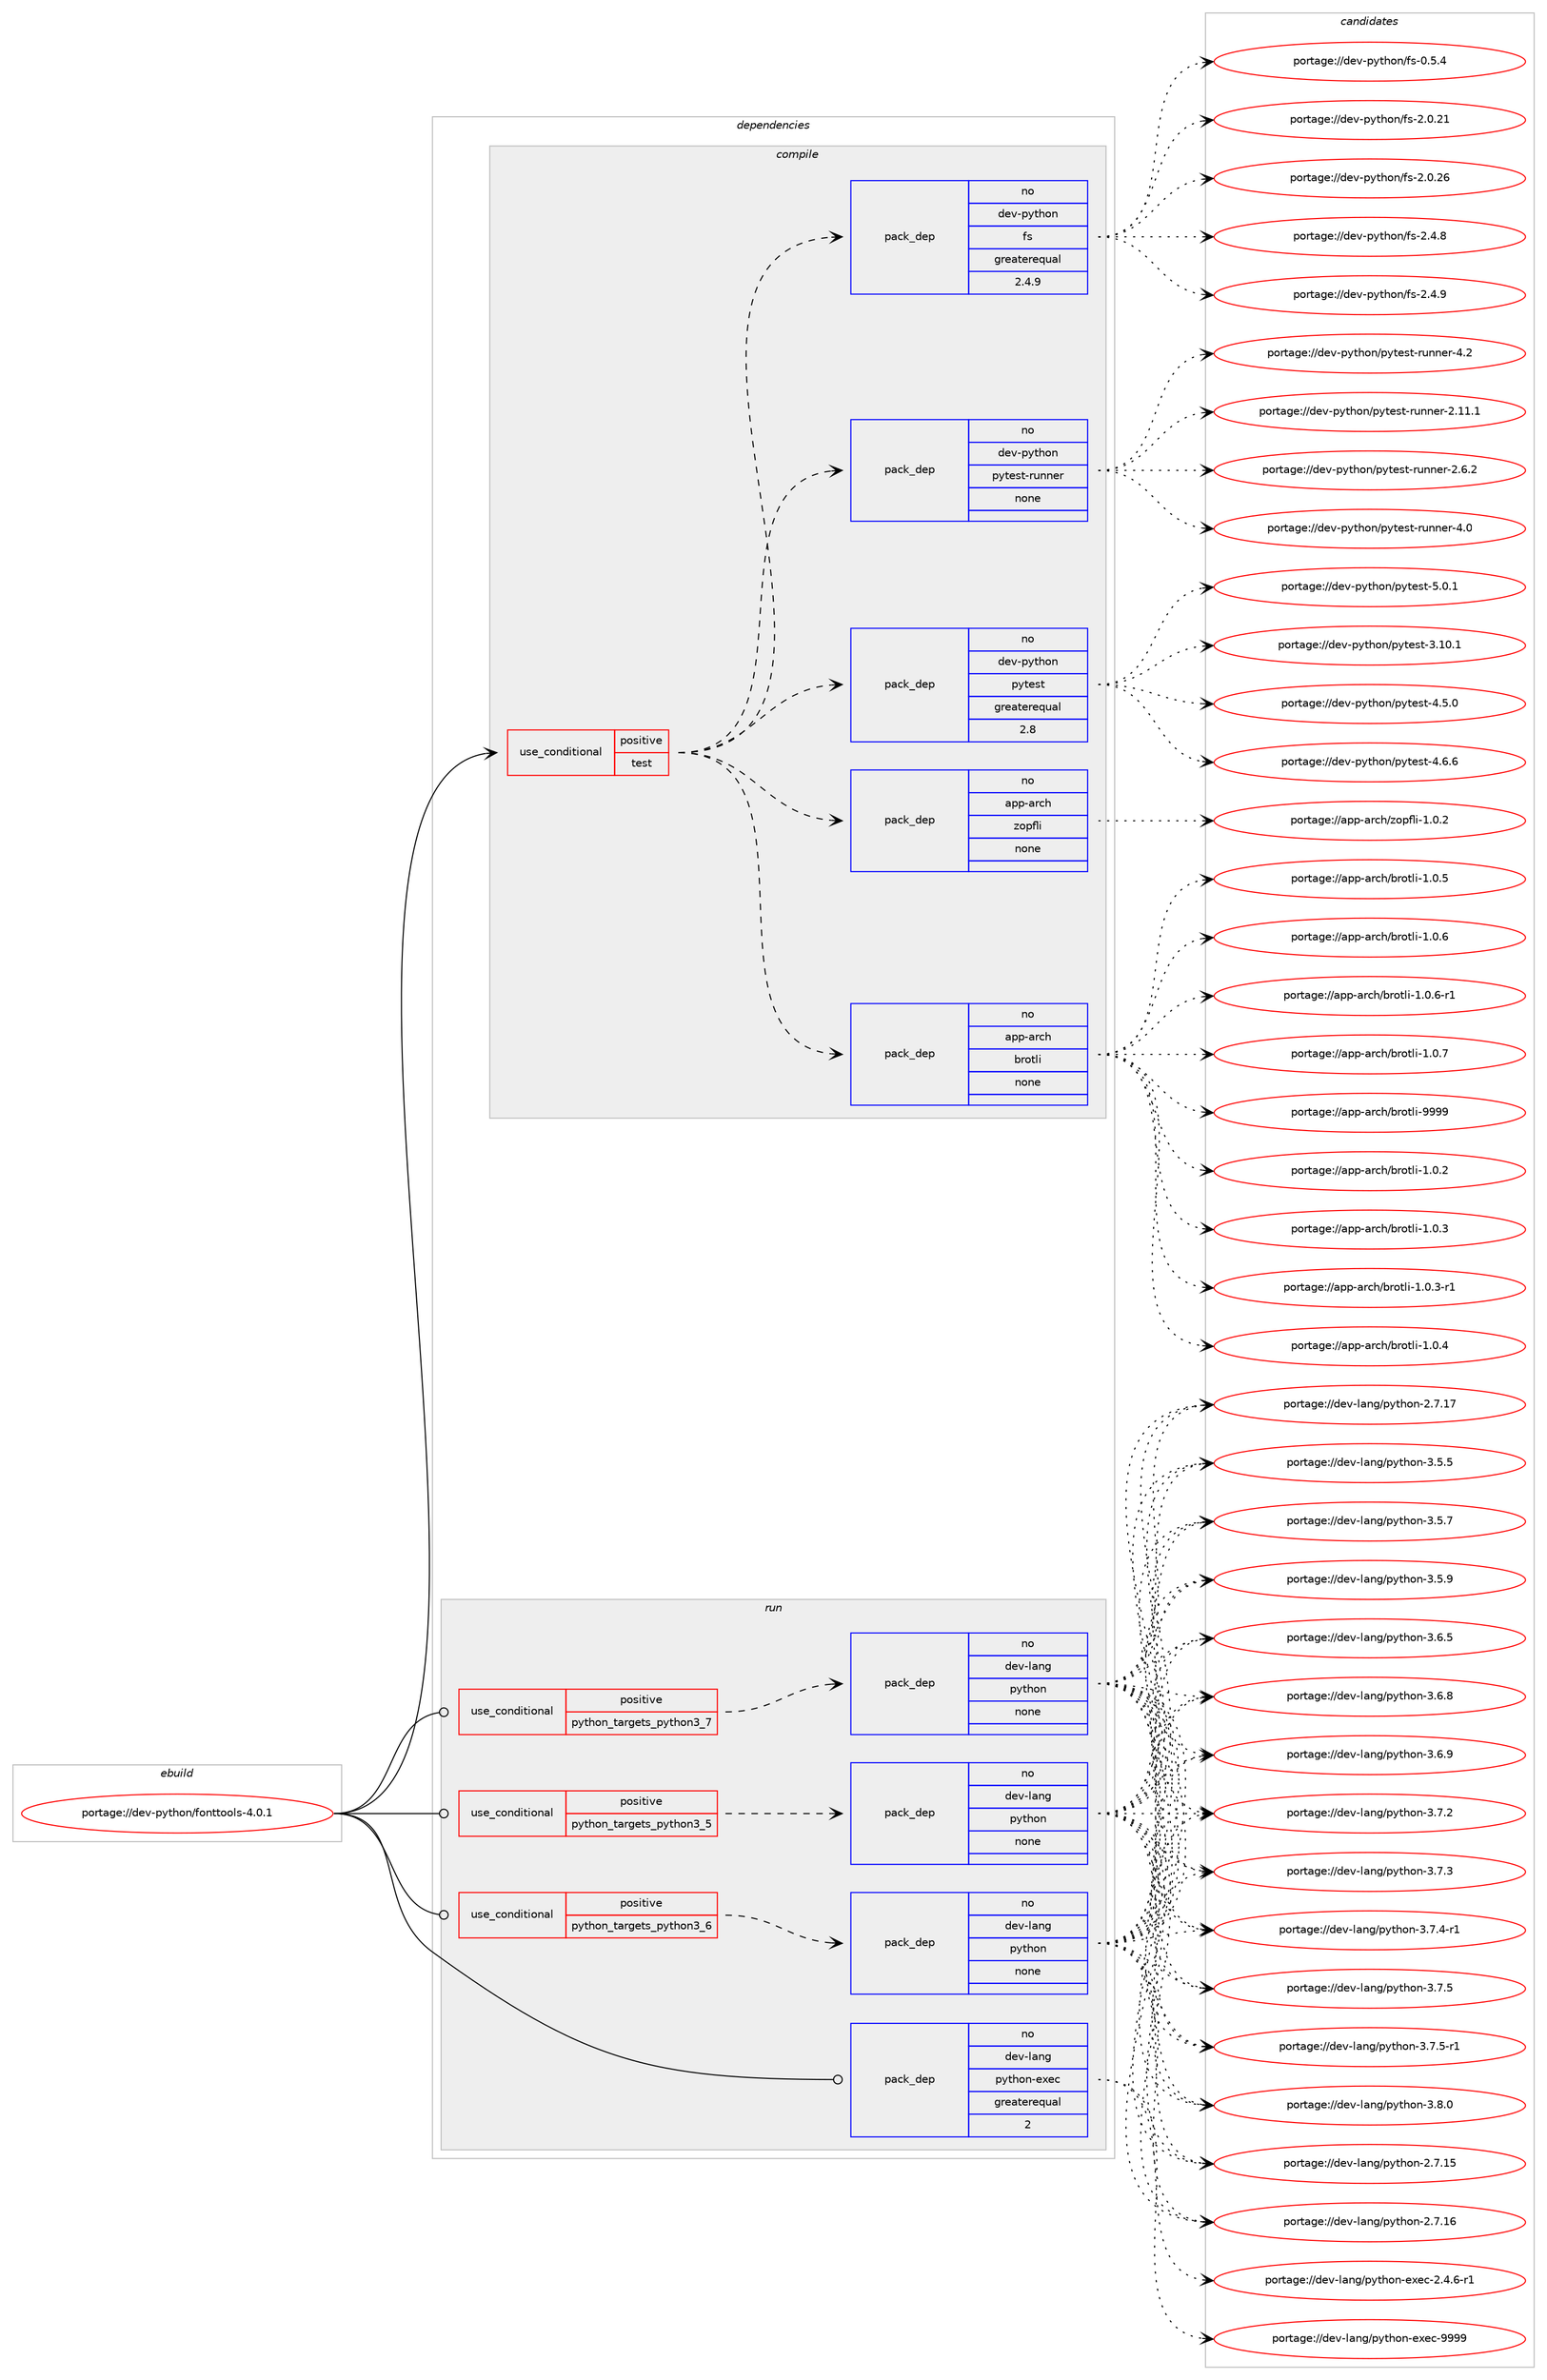 digraph prolog {

# *************
# Graph options
# *************

newrank=true;
concentrate=true;
compound=true;
graph [rankdir=LR,fontname=Helvetica,fontsize=10,ranksep=1.5];#, ranksep=2.5, nodesep=0.2];
edge  [arrowhead=vee];
node  [fontname=Helvetica,fontsize=10];

# **********
# The ebuild
# **********

subgraph cluster_leftcol {
color=gray;
rank=same;
label=<<i>ebuild</i>>;
id [label="portage://dev-python/fonttools-4.0.1", color=red, width=4, href="../dev-python/fonttools-4.0.1.svg"];
}

# ****************
# The dependencies
# ****************

subgraph cluster_midcol {
color=gray;
label=<<i>dependencies</i>>;
subgraph cluster_compile {
fillcolor="#eeeeee";
style=filled;
label=<<i>compile</i>>;
subgraph cond28952 {
dependency140527 [label=<<TABLE BORDER="0" CELLBORDER="1" CELLSPACING="0" CELLPADDING="4"><TR><TD ROWSPAN="3" CELLPADDING="10">use_conditional</TD></TR><TR><TD>positive</TD></TR><TR><TD>test</TD></TR></TABLE>>, shape=none, color=red];
subgraph pack108257 {
dependency140528 [label=<<TABLE BORDER="0" CELLBORDER="1" CELLSPACING="0" CELLPADDING="4" WIDTH="220"><TR><TD ROWSPAN="6" CELLPADDING="30">pack_dep</TD></TR><TR><TD WIDTH="110">no</TD></TR><TR><TD>dev-python</TD></TR><TR><TD>pytest</TD></TR><TR><TD>greaterequal</TD></TR><TR><TD>2.8</TD></TR></TABLE>>, shape=none, color=blue];
}
dependency140527:e -> dependency140528:w [weight=20,style="dashed",arrowhead="vee"];
subgraph pack108258 {
dependency140529 [label=<<TABLE BORDER="0" CELLBORDER="1" CELLSPACING="0" CELLPADDING="4" WIDTH="220"><TR><TD ROWSPAN="6" CELLPADDING="30">pack_dep</TD></TR><TR><TD WIDTH="110">no</TD></TR><TR><TD>dev-python</TD></TR><TR><TD>pytest-runner</TD></TR><TR><TD>none</TD></TR><TR><TD></TD></TR></TABLE>>, shape=none, color=blue];
}
dependency140527:e -> dependency140529:w [weight=20,style="dashed",arrowhead="vee"];
subgraph pack108259 {
dependency140530 [label=<<TABLE BORDER="0" CELLBORDER="1" CELLSPACING="0" CELLPADDING="4" WIDTH="220"><TR><TD ROWSPAN="6" CELLPADDING="30">pack_dep</TD></TR><TR><TD WIDTH="110">no</TD></TR><TR><TD>dev-python</TD></TR><TR><TD>fs</TD></TR><TR><TD>greaterequal</TD></TR><TR><TD>2.4.9</TD></TR></TABLE>>, shape=none, color=blue];
}
dependency140527:e -> dependency140530:w [weight=20,style="dashed",arrowhead="vee"];
subgraph pack108260 {
dependency140531 [label=<<TABLE BORDER="0" CELLBORDER="1" CELLSPACING="0" CELLPADDING="4" WIDTH="220"><TR><TD ROWSPAN="6" CELLPADDING="30">pack_dep</TD></TR><TR><TD WIDTH="110">no</TD></TR><TR><TD>app-arch</TD></TR><TR><TD>brotli</TD></TR><TR><TD>none</TD></TR><TR><TD></TD></TR></TABLE>>, shape=none, color=blue];
}
dependency140527:e -> dependency140531:w [weight=20,style="dashed",arrowhead="vee"];
subgraph pack108261 {
dependency140532 [label=<<TABLE BORDER="0" CELLBORDER="1" CELLSPACING="0" CELLPADDING="4" WIDTH="220"><TR><TD ROWSPAN="6" CELLPADDING="30">pack_dep</TD></TR><TR><TD WIDTH="110">no</TD></TR><TR><TD>app-arch</TD></TR><TR><TD>zopfli</TD></TR><TR><TD>none</TD></TR><TR><TD></TD></TR></TABLE>>, shape=none, color=blue];
}
dependency140527:e -> dependency140532:w [weight=20,style="dashed",arrowhead="vee"];
}
id:e -> dependency140527:w [weight=20,style="solid",arrowhead="vee"];
}
subgraph cluster_compileandrun {
fillcolor="#eeeeee";
style=filled;
label=<<i>compile and run</i>>;
}
subgraph cluster_run {
fillcolor="#eeeeee";
style=filled;
label=<<i>run</i>>;
subgraph cond28953 {
dependency140533 [label=<<TABLE BORDER="0" CELLBORDER="1" CELLSPACING="0" CELLPADDING="4"><TR><TD ROWSPAN="3" CELLPADDING="10">use_conditional</TD></TR><TR><TD>positive</TD></TR><TR><TD>python_targets_python3_5</TD></TR></TABLE>>, shape=none, color=red];
subgraph pack108262 {
dependency140534 [label=<<TABLE BORDER="0" CELLBORDER="1" CELLSPACING="0" CELLPADDING="4" WIDTH="220"><TR><TD ROWSPAN="6" CELLPADDING="30">pack_dep</TD></TR><TR><TD WIDTH="110">no</TD></TR><TR><TD>dev-lang</TD></TR><TR><TD>python</TD></TR><TR><TD>none</TD></TR><TR><TD></TD></TR></TABLE>>, shape=none, color=blue];
}
dependency140533:e -> dependency140534:w [weight=20,style="dashed",arrowhead="vee"];
}
id:e -> dependency140533:w [weight=20,style="solid",arrowhead="odot"];
subgraph cond28954 {
dependency140535 [label=<<TABLE BORDER="0" CELLBORDER="1" CELLSPACING="0" CELLPADDING="4"><TR><TD ROWSPAN="3" CELLPADDING="10">use_conditional</TD></TR><TR><TD>positive</TD></TR><TR><TD>python_targets_python3_6</TD></TR></TABLE>>, shape=none, color=red];
subgraph pack108263 {
dependency140536 [label=<<TABLE BORDER="0" CELLBORDER="1" CELLSPACING="0" CELLPADDING="4" WIDTH="220"><TR><TD ROWSPAN="6" CELLPADDING="30">pack_dep</TD></TR><TR><TD WIDTH="110">no</TD></TR><TR><TD>dev-lang</TD></TR><TR><TD>python</TD></TR><TR><TD>none</TD></TR><TR><TD></TD></TR></TABLE>>, shape=none, color=blue];
}
dependency140535:e -> dependency140536:w [weight=20,style="dashed",arrowhead="vee"];
}
id:e -> dependency140535:w [weight=20,style="solid",arrowhead="odot"];
subgraph cond28955 {
dependency140537 [label=<<TABLE BORDER="0" CELLBORDER="1" CELLSPACING="0" CELLPADDING="4"><TR><TD ROWSPAN="3" CELLPADDING="10">use_conditional</TD></TR><TR><TD>positive</TD></TR><TR><TD>python_targets_python3_7</TD></TR></TABLE>>, shape=none, color=red];
subgraph pack108264 {
dependency140538 [label=<<TABLE BORDER="0" CELLBORDER="1" CELLSPACING="0" CELLPADDING="4" WIDTH="220"><TR><TD ROWSPAN="6" CELLPADDING="30">pack_dep</TD></TR><TR><TD WIDTH="110">no</TD></TR><TR><TD>dev-lang</TD></TR><TR><TD>python</TD></TR><TR><TD>none</TD></TR><TR><TD></TD></TR></TABLE>>, shape=none, color=blue];
}
dependency140537:e -> dependency140538:w [weight=20,style="dashed",arrowhead="vee"];
}
id:e -> dependency140537:w [weight=20,style="solid",arrowhead="odot"];
subgraph pack108265 {
dependency140539 [label=<<TABLE BORDER="0" CELLBORDER="1" CELLSPACING="0" CELLPADDING="4" WIDTH="220"><TR><TD ROWSPAN="6" CELLPADDING="30">pack_dep</TD></TR><TR><TD WIDTH="110">no</TD></TR><TR><TD>dev-lang</TD></TR><TR><TD>python-exec</TD></TR><TR><TD>greaterequal</TD></TR><TR><TD>2</TD></TR></TABLE>>, shape=none, color=blue];
}
id:e -> dependency140539:w [weight=20,style="solid",arrowhead="odot"];
}
}

# **************
# The candidates
# **************

subgraph cluster_choices {
rank=same;
color=gray;
label=<<i>candidates</i>>;

subgraph choice108257 {
color=black;
nodesep=1;
choiceportage100101118451121211161041111104711212111610111511645514649484649 [label="portage://dev-python/pytest-3.10.1", color=red, width=4,href="../dev-python/pytest-3.10.1.svg"];
choiceportage1001011184511212111610411111047112121116101115116455246534648 [label="portage://dev-python/pytest-4.5.0", color=red, width=4,href="../dev-python/pytest-4.5.0.svg"];
choiceportage1001011184511212111610411111047112121116101115116455246544654 [label="portage://dev-python/pytest-4.6.6", color=red, width=4,href="../dev-python/pytest-4.6.6.svg"];
choiceportage1001011184511212111610411111047112121116101115116455346484649 [label="portage://dev-python/pytest-5.0.1", color=red, width=4,href="../dev-python/pytest-5.0.1.svg"];
dependency140528:e -> choiceportage100101118451121211161041111104711212111610111511645514649484649:w [style=dotted,weight="100"];
dependency140528:e -> choiceportage1001011184511212111610411111047112121116101115116455246534648:w [style=dotted,weight="100"];
dependency140528:e -> choiceportage1001011184511212111610411111047112121116101115116455246544654:w [style=dotted,weight="100"];
dependency140528:e -> choiceportage1001011184511212111610411111047112121116101115116455346484649:w [style=dotted,weight="100"];
}
subgraph choice108258 {
color=black;
nodesep=1;
choiceportage10010111845112121116104111110471121211161011151164511411711011010111445504649494649 [label="portage://dev-python/pytest-runner-2.11.1", color=red, width=4,href="../dev-python/pytest-runner-2.11.1.svg"];
choiceportage100101118451121211161041111104711212111610111511645114117110110101114455046544650 [label="portage://dev-python/pytest-runner-2.6.2", color=red, width=4,href="../dev-python/pytest-runner-2.6.2.svg"];
choiceportage10010111845112121116104111110471121211161011151164511411711011010111445524648 [label="portage://dev-python/pytest-runner-4.0", color=red, width=4,href="../dev-python/pytest-runner-4.0.svg"];
choiceportage10010111845112121116104111110471121211161011151164511411711011010111445524650 [label="portage://dev-python/pytest-runner-4.2", color=red, width=4,href="../dev-python/pytest-runner-4.2.svg"];
dependency140529:e -> choiceportage10010111845112121116104111110471121211161011151164511411711011010111445504649494649:w [style=dotted,weight="100"];
dependency140529:e -> choiceportage100101118451121211161041111104711212111610111511645114117110110101114455046544650:w [style=dotted,weight="100"];
dependency140529:e -> choiceportage10010111845112121116104111110471121211161011151164511411711011010111445524648:w [style=dotted,weight="100"];
dependency140529:e -> choiceportage10010111845112121116104111110471121211161011151164511411711011010111445524650:w [style=dotted,weight="100"];
}
subgraph choice108259 {
color=black;
nodesep=1;
choiceportage1001011184511212111610411111047102115454846534652 [label="portage://dev-python/fs-0.5.4", color=red, width=4,href="../dev-python/fs-0.5.4.svg"];
choiceportage100101118451121211161041111104710211545504648465049 [label="portage://dev-python/fs-2.0.21", color=red, width=4,href="../dev-python/fs-2.0.21.svg"];
choiceportage100101118451121211161041111104710211545504648465054 [label="portage://dev-python/fs-2.0.26", color=red, width=4,href="../dev-python/fs-2.0.26.svg"];
choiceportage1001011184511212111610411111047102115455046524656 [label="portage://dev-python/fs-2.4.8", color=red, width=4,href="../dev-python/fs-2.4.8.svg"];
choiceportage1001011184511212111610411111047102115455046524657 [label="portage://dev-python/fs-2.4.9", color=red, width=4,href="../dev-python/fs-2.4.9.svg"];
dependency140530:e -> choiceportage1001011184511212111610411111047102115454846534652:w [style=dotted,weight="100"];
dependency140530:e -> choiceportage100101118451121211161041111104710211545504648465049:w [style=dotted,weight="100"];
dependency140530:e -> choiceportage100101118451121211161041111104710211545504648465054:w [style=dotted,weight="100"];
dependency140530:e -> choiceportage1001011184511212111610411111047102115455046524656:w [style=dotted,weight="100"];
dependency140530:e -> choiceportage1001011184511212111610411111047102115455046524657:w [style=dotted,weight="100"];
}
subgraph choice108260 {
color=black;
nodesep=1;
choiceportage971121124597114991044798114111116108105454946484650 [label="portage://app-arch/brotli-1.0.2", color=red, width=4,href="../app-arch/brotli-1.0.2.svg"];
choiceportage971121124597114991044798114111116108105454946484651 [label="portage://app-arch/brotli-1.0.3", color=red, width=4,href="../app-arch/brotli-1.0.3.svg"];
choiceportage9711211245971149910447981141111161081054549464846514511449 [label="portage://app-arch/brotli-1.0.3-r1", color=red, width=4,href="../app-arch/brotli-1.0.3-r1.svg"];
choiceportage971121124597114991044798114111116108105454946484652 [label="portage://app-arch/brotli-1.0.4", color=red, width=4,href="../app-arch/brotli-1.0.4.svg"];
choiceportage971121124597114991044798114111116108105454946484653 [label="portage://app-arch/brotli-1.0.5", color=red, width=4,href="../app-arch/brotli-1.0.5.svg"];
choiceportage971121124597114991044798114111116108105454946484654 [label="portage://app-arch/brotli-1.0.6", color=red, width=4,href="../app-arch/brotli-1.0.6.svg"];
choiceportage9711211245971149910447981141111161081054549464846544511449 [label="portage://app-arch/brotli-1.0.6-r1", color=red, width=4,href="../app-arch/brotli-1.0.6-r1.svg"];
choiceportage971121124597114991044798114111116108105454946484655 [label="portage://app-arch/brotli-1.0.7", color=red, width=4,href="../app-arch/brotli-1.0.7.svg"];
choiceportage9711211245971149910447981141111161081054557575757 [label="portage://app-arch/brotli-9999", color=red, width=4,href="../app-arch/brotli-9999.svg"];
dependency140531:e -> choiceportage971121124597114991044798114111116108105454946484650:w [style=dotted,weight="100"];
dependency140531:e -> choiceportage971121124597114991044798114111116108105454946484651:w [style=dotted,weight="100"];
dependency140531:e -> choiceportage9711211245971149910447981141111161081054549464846514511449:w [style=dotted,weight="100"];
dependency140531:e -> choiceportage971121124597114991044798114111116108105454946484652:w [style=dotted,weight="100"];
dependency140531:e -> choiceportage971121124597114991044798114111116108105454946484653:w [style=dotted,weight="100"];
dependency140531:e -> choiceportage971121124597114991044798114111116108105454946484654:w [style=dotted,weight="100"];
dependency140531:e -> choiceportage9711211245971149910447981141111161081054549464846544511449:w [style=dotted,weight="100"];
dependency140531:e -> choiceportage971121124597114991044798114111116108105454946484655:w [style=dotted,weight="100"];
dependency140531:e -> choiceportage9711211245971149910447981141111161081054557575757:w [style=dotted,weight="100"];
}
subgraph choice108261 {
color=black;
nodesep=1;
choiceportage9711211245971149910447122111112102108105454946484650 [label="portage://app-arch/zopfli-1.0.2", color=red, width=4,href="../app-arch/zopfli-1.0.2.svg"];
dependency140532:e -> choiceportage9711211245971149910447122111112102108105454946484650:w [style=dotted,weight="100"];
}
subgraph choice108262 {
color=black;
nodesep=1;
choiceportage10010111845108971101034711212111610411111045504655464953 [label="portage://dev-lang/python-2.7.15", color=red, width=4,href="../dev-lang/python-2.7.15.svg"];
choiceportage10010111845108971101034711212111610411111045504655464954 [label="portage://dev-lang/python-2.7.16", color=red, width=4,href="../dev-lang/python-2.7.16.svg"];
choiceportage10010111845108971101034711212111610411111045504655464955 [label="portage://dev-lang/python-2.7.17", color=red, width=4,href="../dev-lang/python-2.7.17.svg"];
choiceportage100101118451089711010347112121116104111110455146534653 [label="portage://dev-lang/python-3.5.5", color=red, width=4,href="../dev-lang/python-3.5.5.svg"];
choiceportage100101118451089711010347112121116104111110455146534655 [label="portage://dev-lang/python-3.5.7", color=red, width=4,href="../dev-lang/python-3.5.7.svg"];
choiceportage100101118451089711010347112121116104111110455146534657 [label="portage://dev-lang/python-3.5.9", color=red, width=4,href="../dev-lang/python-3.5.9.svg"];
choiceportage100101118451089711010347112121116104111110455146544653 [label="portage://dev-lang/python-3.6.5", color=red, width=4,href="../dev-lang/python-3.6.5.svg"];
choiceportage100101118451089711010347112121116104111110455146544656 [label="portage://dev-lang/python-3.6.8", color=red, width=4,href="../dev-lang/python-3.6.8.svg"];
choiceportage100101118451089711010347112121116104111110455146544657 [label="portage://dev-lang/python-3.6.9", color=red, width=4,href="../dev-lang/python-3.6.9.svg"];
choiceportage100101118451089711010347112121116104111110455146554650 [label="portage://dev-lang/python-3.7.2", color=red, width=4,href="../dev-lang/python-3.7.2.svg"];
choiceportage100101118451089711010347112121116104111110455146554651 [label="portage://dev-lang/python-3.7.3", color=red, width=4,href="../dev-lang/python-3.7.3.svg"];
choiceportage1001011184510897110103471121211161041111104551465546524511449 [label="portage://dev-lang/python-3.7.4-r1", color=red, width=4,href="../dev-lang/python-3.7.4-r1.svg"];
choiceportage100101118451089711010347112121116104111110455146554653 [label="portage://dev-lang/python-3.7.5", color=red, width=4,href="../dev-lang/python-3.7.5.svg"];
choiceportage1001011184510897110103471121211161041111104551465546534511449 [label="portage://dev-lang/python-3.7.5-r1", color=red, width=4,href="../dev-lang/python-3.7.5-r1.svg"];
choiceportage100101118451089711010347112121116104111110455146564648 [label="portage://dev-lang/python-3.8.0", color=red, width=4,href="../dev-lang/python-3.8.0.svg"];
dependency140534:e -> choiceportage10010111845108971101034711212111610411111045504655464953:w [style=dotted,weight="100"];
dependency140534:e -> choiceportage10010111845108971101034711212111610411111045504655464954:w [style=dotted,weight="100"];
dependency140534:e -> choiceportage10010111845108971101034711212111610411111045504655464955:w [style=dotted,weight="100"];
dependency140534:e -> choiceportage100101118451089711010347112121116104111110455146534653:w [style=dotted,weight="100"];
dependency140534:e -> choiceportage100101118451089711010347112121116104111110455146534655:w [style=dotted,weight="100"];
dependency140534:e -> choiceportage100101118451089711010347112121116104111110455146534657:w [style=dotted,weight="100"];
dependency140534:e -> choiceportage100101118451089711010347112121116104111110455146544653:w [style=dotted,weight="100"];
dependency140534:e -> choiceportage100101118451089711010347112121116104111110455146544656:w [style=dotted,weight="100"];
dependency140534:e -> choiceportage100101118451089711010347112121116104111110455146544657:w [style=dotted,weight="100"];
dependency140534:e -> choiceportage100101118451089711010347112121116104111110455146554650:w [style=dotted,weight="100"];
dependency140534:e -> choiceportage100101118451089711010347112121116104111110455146554651:w [style=dotted,weight="100"];
dependency140534:e -> choiceportage1001011184510897110103471121211161041111104551465546524511449:w [style=dotted,weight="100"];
dependency140534:e -> choiceportage100101118451089711010347112121116104111110455146554653:w [style=dotted,weight="100"];
dependency140534:e -> choiceportage1001011184510897110103471121211161041111104551465546534511449:w [style=dotted,weight="100"];
dependency140534:e -> choiceportage100101118451089711010347112121116104111110455146564648:w [style=dotted,weight="100"];
}
subgraph choice108263 {
color=black;
nodesep=1;
choiceportage10010111845108971101034711212111610411111045504655464953 [label="portage://dev-lang/python-2.7.15", color=red, width=4,href="../dev-lang/python-2.7.15.svg"];
choiceportage10010111845108971101034711212111610411111045504655464954 [label="portage://dev-lang/python-2.7.16", color=red, width=4,href="../dev-lang/python-2.7.16.svg"];
choiceportage10010111845108971101034711212111610411111045504655464955 [label="portage://dev-lang/python-2.7.17", color=red, width=4,href="../dev-lang/python-2.7.17.svg"];
choiceportage100101118451089711010347112121116104111110455146534653 [label="portage://dev-lang/python-3.5.5", color=red, width=4,href="../dev-lang/python-3.5.5.svg"];
choiceportage100101118451089711010347112121116104111110455146534655 [label="portage://dev-lang/python-3.5.7", color=red, width=4,href="../dev-lang/python-3.5.7.svg"];
choiceportage100101118451089711010347112121116104111110455146534657 [label="portage://dev-lang/python-3.5.9", color=red, width=4,href="../dev-lang/python-3.5.9.svg"];
choiceportage100101118451089711010347112121116104111110455146544653 [label="portage://dev-lang/python-3.6.5", color=red, width=4,href="../dev-lang/python-3.6.5.svg"];
choiceportage100101118451089711010347112121116104111110455146544656 [label="portage://dev-lang/python-3.6.8", color=red, width=4,href="../dev-lang/python-3.6.8.svg"];
choiceportage100101118451089711010347112121116104111110455146544657 [label="portage://dev-lang/python-3.6.9", color=red, width=4,href="../dev-lang/python-3.6.9.svg"];
choiceportage100101118451089711010347112121116104111110455146554650 [label="portage://dev-lang/python-3.7.2", color=red, width=4,href="../dev-lang/python-3.7.2.svg"];
choiceportage100101118451089711010347112121116104111110455146554651 [label="portage://dev-lang/python-3.7.3", color=red, width=4,href="../dev-lang/python-3.7.3.svg"];
choiceportage1001011184510897110103471121211161041111104551465546524511449 [label="portage://dev-lang/python-3.7.4-r1", color=red, width=4,href="../dev-lang/python-3.7.4-r1.svg"];
choiceportage100101118451089711010347112121116104111110455146554653 [label="portage://dev-lang/python-3.7.5", color=red, width=4,href="../dev-lang/python-3.7.5.svg"];
choiceportage1001011184510897110103471121211161041111104551465546534511449 [label="portage://dev-lang/python-3.7.5-r1", color=red, width=4,href="../dev-lang/python-3.7.5-r1.svg"];
choiceportage100101118451089711010347112121116104111110455146564648 [label="portage://dev-lang/python-3.8.0", color=red, width=4,href="../dev-lang/python-3.8.0.svg"];
dependency140536:e -> choiceportage10010111845108971101034711212111610411111045504655464953:w [style=dotted,weight="100"];
dependency140536:e -> choiceportage10010111845108971101034711212111610411111045504655464954:w [style=dotted,weight="100"];
dependency140536:e -> choiceportage10010111845108971101034711212111610411111045504655464955:w [style=dotted,weight="100"];
dependency140536:e -> choiceportage100101118451089711010347112121116104111110455146534653:w [style=dotted,weight="100"];
dependency140536:e -> choiceportage100101118451089711010347112121116104111110455146534655:w [style=dotted,weight="100"];
dependency140536:e -> choiceportage100101118451089711010347112121116104111110455146534657:w [style=dotted,weight="100"];
dependency140536:e -> choiceportage100101118451089711010347112121116104111110455146544653:w [style=dotted,weight="100"];
dependency140536:e -> choiceportage100101118451089711010347112121116104111110455146544656:w [style=dotted,weight="100"];
dependency140536:e -> choiceportage100101118451089711010347112121116104111110455146544657:w [style=dotted,weight="100"];
dependency140536:e -> choiceportage100101118451089711010347112121116104111110455146554650:w [style=dotted,weight="100"];
dependency140536:e -> choiceportage100101118451089711010347112121116104111110455146554651:w [style=dotted,weight="100"];
dependency140536:e -> choiceportage1001011184510897110103471121211161041111104551465546524511449:w [style=dotted,weight="100"];
dependency140536:e -> choiceportage100101118451089711010347112121116104111110455146554653:w [style=dotted,weight="100"];
dependency140536:e -> choiceportage1001011184510897110103471121211161041111104551465546534511449:w [style=dotted,weight="100"];
dependency140536:e -> choiceportage100101118451089711010347112121116104111110455146564648:w [style=dotted,weight="100"];
}
subgraph choice108264 {
color=black;
nodesep=1;
choiceportage10010111845108971101034711212111610411111045504655464953 [label="portage://dev-lang/python-2.7.15", color=red, width=4,href="../dev-lang/python-2.7.15.svg"];
choiceportage10010111845108971101034711212111610411111045504655464954 [label="portage://dev-lang/python-2.7.16", color=red, width=4,href="../dev-lang/python-2.7.16.svg"];
choiceportage10010111845108971101034711212111610411111045504655464955 [label="portage://dev-lang/python-2.7.17", color=red, width=4,href="../dev-lang/python-2.7.17.svg"];
choiceportage100101118451089711010347112121116104111110455146534653 [label="portage://dev-lang/python-3.5.5", color=red, width=4,href="../dev-lang/python-3.5.5.svg"];
choiceportage100101118451089711010347112121116104111110455146534655 [label="portage://dev-lang/python-3.5.7", color=red, width=4,href="../dev-lang/python-3.5.7.svg"];
choiceportage100101118451089711010347112121116104111110455146534657 [label="portage://dev-lang/python-3.5.9", color=red, width=4,href="../dev-lang/python-3.5.9.svg"];
choiceportage100101118451089711010347112121116104111110455146544653 [label="portage://dev-lang/python-3.6.5", color=red, width=4,href="../dev-lang/python-3.6.5.svg"];
choiceportage100101118451089711010347112121116104111110455146544656 [label="portage://dev-lang/python-3.6.8", color=red, width=4,href="../dev-lang/python-3.6.8.svg"];
choiceportage100101118451089711010347112121116104111110455146544657 [label="portage://dev-lang/python-3.6.9", color=red, width=4,href="../dev-lang/python-3.6.9.svg"];
choiceportage100101118451089711010347112121116104111110455146554650 [label="portage://dev-lang/python-3.7.2", color=red, width=4,href="../dev-lang/python-3.7.2.svg"];
choiceportage100101118451089711010347112121116104111110455146554651 [label="portage://dev-lang/python-3.7.3", color=red, width=4,href="../dev-lang/python-3.7.3.svg"];
choiceportage1001011184510897110103471121211161041111104551465546524511449 [label="portage://dev-lang/python-3.7.4-r1", color=red, width=4,href="../dev-lang/python-3.7.4-r1.svg"];
choiceportage100101118451089711010347112121116104111110455146554653 [label="portage://dev-lang/python-3.7.5", color=red, width=4,href="../dev-lang/python-3.7.5.svg"];
choiceportage1001011184510897110103471121211161041111104551465546534511449 [label="portage://dev-lang/python-3.7.5-r1", color=red, width=4,href="../dev-lang/python-3.7.5-r1.svg"];
choiceportage100101118451089711010347112121116104111110455146564648 [label="portage://dev-lang/python-3.8.0", color=red, width=4,href="../dev-lang/python-3.8.0.svg"];
dependency140538:e -> choiceportage10010111845108971101034711212111610411111045504655464953:w [style=dotted,weight="100"];
dependency140538:e -> choiceportage10010111845108971101034711212111610411111045504655464954:w [style=dotted,weight="100"];
dependency140538:e -> choiceportage10010111845108971101034711212111610411111045504655464955:w [style=dotted,weight="100"];
dependency140538:e -> choiceportage100101118451089711010347112121116104111110455146534653:w [style=dotted,weight="100"];
dependency140538:e -> choiceportage100101118451089711010347112121116104111110455146534655:w [style=dotted,weight="100"];
dependency140538:e -> choiceportage100101118451089711010347112121116104111110455146534657:w [style=dotted,weight="100"];
dependency140538:e -> choiceportage100101118451089711010347112121116104111110455146544653:w [style=dotted,weight="100"];
dependency140538:e -> choiceportage100101118451089711010347112121116104111110455146544656:w [style=dotted,weight="100"];
dependency140538:e -> choiceportage100101118451089711010347112121116104111110455146544657:w [style=dotted,weight="100"];
dependency140538:e -> choiceportage100101118451089711010347112121116104111110455146554650:w [style=dotted,weight="100"];
dependency140538:e -> choiceportage100101118451089711010347112121116104111110455146554651:w [style=dotted,weight="100"];
dependency140538:e -> choiceportage1001011184510897110103471121211161041111104551465546524511449:w [style=dotted,weight="100"];
dependency140538:e -> choiceportage100101118451089711010347112121116104111110455146554653:w [style=dotted,weight="100"];
dependency140538:e -> choiceportage1001011184510897110103471121211161041111104551465546534511449:w [style=dotted,weight="100"];
dependency140538:e -> choiceportage100101118451089711010347112121116104111110455146564648:w [style=dotted,weight="100"];
}
subgraph choice108265 {
color=black;
nodesep=1;
choiceportage10010111845108971101034711212111610411111045101120101994550465246544511449 [label="portage://dev-lang/python-exec-2.4.6-r1", color=red, width=4,href="../dev-lang/python-exec-2.4.6-r1.svg"];
choiceportage10010111845108971101034711212111610411111045101120101994557575757 [label="portage://dev-lang/python-exec-9999", color=red, width=4,href="../dev-lang/python-exec-9999.svg"];
dependency140539:e -> choiceportage10010111845108971101034711212111610411111045101120101994550465246544511449:w [style=dotted,weight="100"];
dependency140539:e -> choiceportage10010111845108971101034711212111610411111045101120101994557575757:w [style=dotted,weight="100"];
}
}

}
